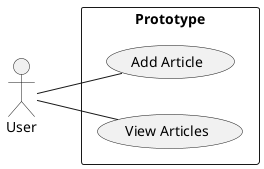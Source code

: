 @startuml
left to right direction
actor User

rectangle "Prototype" {
    User -- (Add Article)
    User -- (View Articles)
}

@enduml
